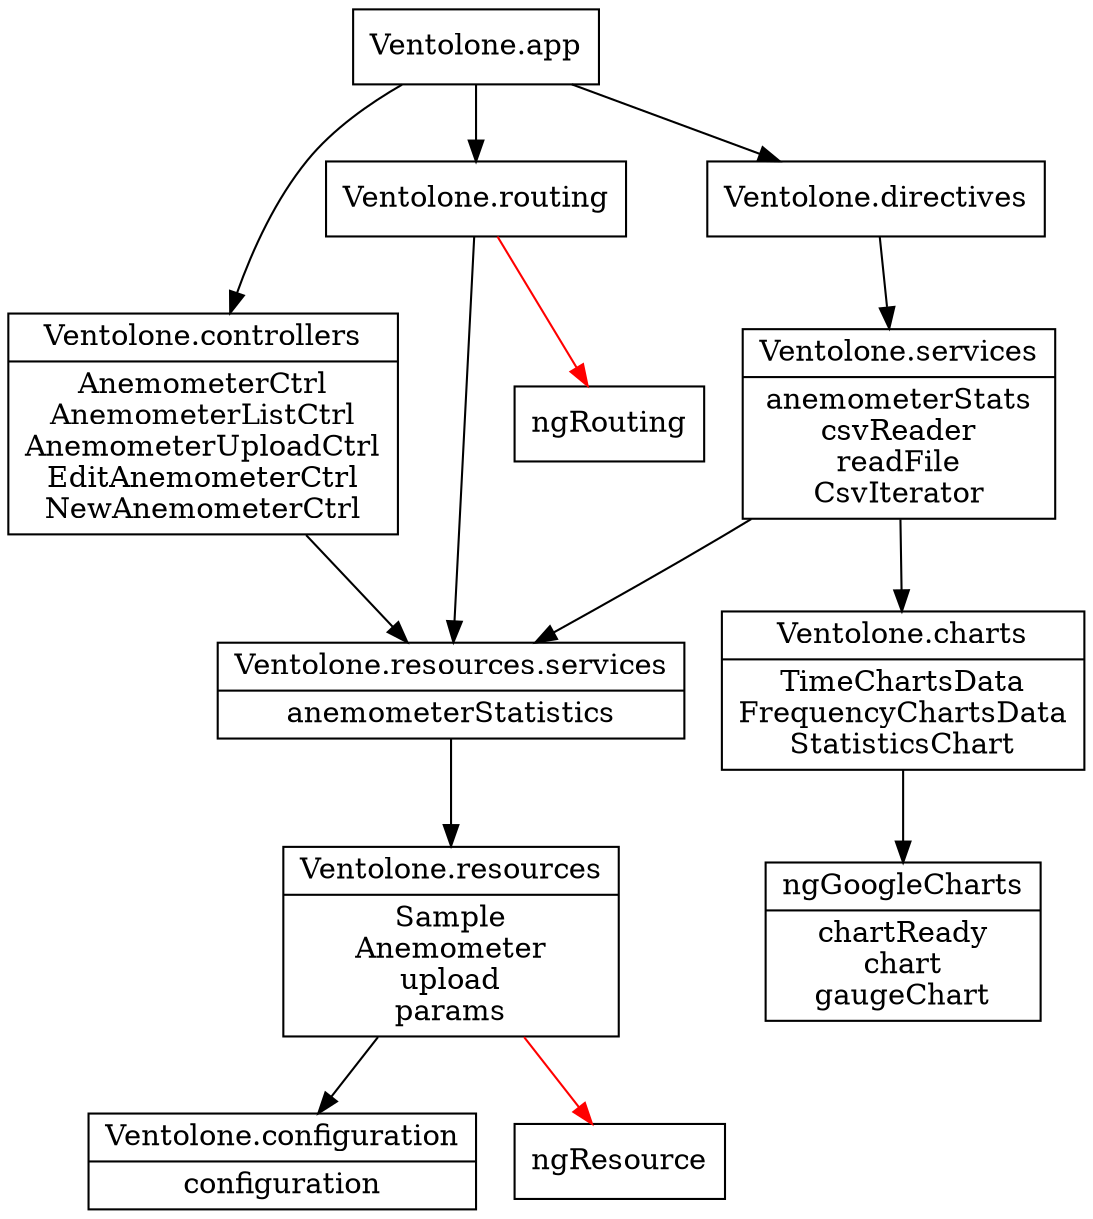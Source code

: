 digraph dependencies{
  node[shape="record"]

  "Ventolone.configuration"[label="{Ventolone.configuration|configuration}"];
  "Ventolone.resources"[label="{Ventolone.resources|Sample\nAnemometer\nupload\nparams}"]
  "Ventolone.resources.services"[label="{Ventolone.resources.services|anemometerStatistics}"]
  "Ventolone.controllers"[label="{Ventolone.controllers|AnemometerCtrl\nAnemometerListCtrl\nAnemometerUploadCtrl\nEditAnemometerCtrl\nNewAnemometerCtrl}"]
  "ngGoogleCharts"[label="{ngGoogleCharts|chartReady\nchart\ngaugeChart}"]
  "Ventolone.charts"[label="{Ventolone.charts|TimeChartsData\nFrequencyChartsData\nStatisticsChart}"]
  "Ventolone.services"[label="{Ventolone.services|anemometerStats\ncsvReader\nreadFile\nCsvIterator}"]

  "Ventolone.app" -> "Ventolone.controllers"
  "Ventolone.app" -> "Ventolone.directives"
  "Ventolone.app" -> "Ventolone.routing"

  "Ventolone.charts" -> "ngGoogleCharts"
  "Ventolone.controllers" -> "Ventolone.resources.services"
  "Ventolone.directives" -> "Ventolone.services"
  "Ventolone.resources" -> "ngResource"[color="red"]
  "Ventolone.resources" -> "Ventolone.configuration"
  "Ventolone.resources.services" -> "Ventolone.resources";
  "Ventolone.routing" -> "ngRouting"[color="red"]
  "Ventolone.routing" -> "Ventolone.resources.services"
  "Ventolone.services" -> "Ventolone.charts"
  "Ventolone.services" -> "Ventolone.resources.services"
}
